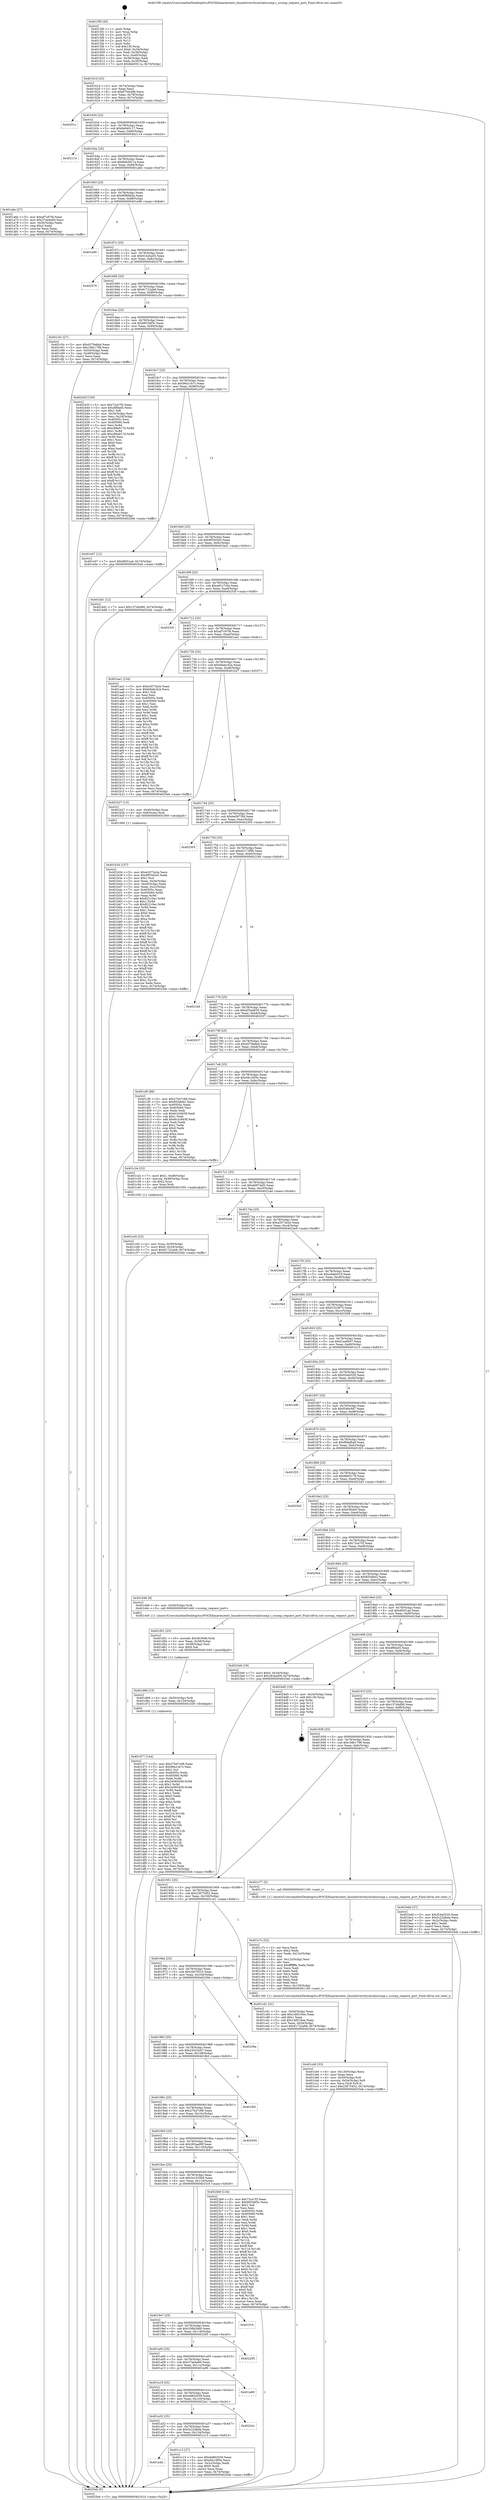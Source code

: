 digraph "0x4015f0" {
  label = "0x4015f0 (/mnt/c/Users/mathe/Desktop/tcc/POCII/binaries/extr_linuxdriversttyserialsccnxp.c_sccnxp_request_port_Final-ollvm.out::main(0))"
  labelloc = "t"
  node[shape=record]

  Entry [label="",width=0.3,height=0.3,shape=circle,fillcolor=black,style=filled]
  "0x40161d" [label="{
     0x40161d [23]\l
     | [instrs]\l
     &nbsp;&nbsp;0x40161d \<+3\>: mov -0x74(%rbp),%eax\l
     &nbsp;&nbsp;0x401620 \<+2\>: mov %eax,%ecx\l
     &nbsp;&nbsp;0x401622 \<+6\>: sub $0x875dcbf6,%ecx\l
     &nbsp;&nbsp;0x401628 \<+3\>: mov %eax,-0x78(%rbp)\l
     &nbsp;&nbsp;0x40162b \<+3\>: mov %ecx,-0x7c(%rbp)\l
     &nbsp;&nbsp;0x40162e \<+6\>: je 000000000040201c \<main+0xa2c\>\l
  }"]
  "0x40201c" [label="{
     0x40201c\l
  }", style=dashed]
  "0x401634" [label="{
     0x401634 [22]\l
     | [instrs]\l
     &nbsp;&nbsp;0x401634 \<+5\>: jmp 0000000000401639 \<main+0x49\>\l
     &nbsp;&nbsp;0x401639 \<+3\>: mov -0x78(%rbp),%eax\l
     &nbsp;&nbsp;0x40163c \<+5\>: sub $0x8a940117,%eax\l
     &nbsp;&nbsp;0x401641 \<+3\>: mov %eax,-0x80(%rbp)\l
     &nbsp;&nbsp;0x401644 \<+6\>: je 0000000000402114 \<main+0xb24\>\l
  }"]
  Exit [label="",width=0.3,height=0.3,shape=circle,fillcolor=black,style=filled,peripheries=2]
  "0x402114" [label="{
     0x402114\l
  }", style=dashed]
  "0x40164a" [label="{
     0x40164a [25]\l
     | [instrs]\l
     &nbsp;&nbsp;0x40164a \<+5\>: jmp 000000000040164f \<main+0x5f\>\l
     &nbsp;&nbsp;0x40164f \<+3\>: mov -0x78(%rbp),%eax\l
     &nbsp;&nbsp;0x401652 \<+5\>: sub $0x8eb5911a,%eax\l
     &nbsp;&nbsp;0x401657 \<+6\>: mov %eax,-0x84(%rbp)\l
     &nbsp;&nbsp;0x40165d \<+6\>: je 0000000000401a6e \<main+0x47e\>\l
  }"]
  "0x401d77" [label="{
     0x401d77 [144]\l
     | [instrs]\l
     &nbsp;&nbsp;0x401d77 \<+5\>: mov $0x27b47c68,%eax\l
     &nbsp;&nbsp;0x401d7c \<+5\>: mov $0x96a1cb7c,%esi\l
     &nbsp;&nbsp;0x401d81 \<+2\>: mov $0x1,%cl\l
     &nbsp;&nbsp;0x401d83 \<+7\>: mov 0x40505c,%edx\l
     &nbsp;&nbsp;0x401d8a \<+8\>: mov 0x405060,%r8d\l
     &nbsp;&nbsp;0x401d92 \<+3\>: mov %edx,%r9d\l
     &nbsp;&nbsp;0x401d95 \<+7\>: sub $0x2e065459,%r9d\l
     &nbsp;&nbsp;0x401d9c \<+4\>: sub $0x1,%r9d\l
     &nbsp;&nbsp;0x401da0 \<+7\>: add $0x2e065459,%r9d\l
     &nbsp;&nbsp;0x401da7 \<+4\>: imul %r9d,%edx\l
     &nbsp;&nbsp;0x401dab \<+3\>: and $0x1,%edx\l
     &nbsp;&nbsp;0x401dae \<+3\>: cmp $0x0,%edx\l
     &nbsp;&nbsp;0x401db1 \<+4\>: sete %r10b\l
     &nbsp;&nbsp;0x401db5 \<+4\>: cmp $0xa,%r8d\l
     &nbsp;&nbsp;0x401db9 \<+4\>: setl %r11b\l
     &nbsp;&nbsp;0x401dbd \<+3\>: mov %r10b,%bl\l
     &nbsp;&nbsp;0x401dc0 \<+3\>: xor $0xff,%bl\l
     &nbsp;&nbsp;0x401dc3 \<+3\>: mov %r11b,%r14b\l
     &nbsp;&nbsp;0x401dc6 \<+4\>: xor $0xff,%r14b\l
     &nbsp;&nbsp;0x401dca \<+3\>: xor $0x0,%cl\l
     &nbsp;&nbsp;0x401dcd \<+3\>: mov %bl,%r15b\l
     &nbsp;&nbsp;0x401dd0 \<+4\>: and $0x0,%r15b\l
     &nbsp;&nbsp;0x401dd4 \<+3\>: and %cl,%r10b\l
     &nbsp;&nbsp;0x401dd7 \<+3\>: mov %r14b,%r12b\l
     &nbsp;&nbsp;0x401dda \<+4\>: and $0x0,%r12b\l
     &nbsp;&nbsp;0x401dde \<+3\>: and %cl,%r11b\l
     &nbsp;&nbsp;0x401de1 \<+3\>: or %r10b,%r15b\l
     &nbsp;&nbsp;0x401de4 \<+3\>: or %r11b,%r12b\l
     &nbsp;&nbsp;0x401de7 \<+3\>: xor %r12b,%r15b\l
     &nbsp;&nbsp;0x401dea \<+3\>: or %r14b,%bl\l
     &nbsp;&nbsp;0x401ded \<+3\>: xor $0xff,%bl\l
     &nbsp;&nbsp;0x401df0 \<+3\>: or $0x0,%cl\l
     &nbsp;&nbsp;0x401df3 \<+2\>: and %cl,%bl\l
     &nbsp;&nbsp;0x401df5 \<+3\>: or %bl,%r15b\l
     &nbsp;&nbsp;0x401df8 \<+4\>: test $0x1,%r15b\l
     &nbsp;&nbsp;0x401dfc \<+3\>: cmovne %esi,%eax\l
     &nbsp;&nbsp;0x401dff \<+3\>: mov %eax,-0x74(%rbp)\l
     &nbsp;&nbsp;0x401e02 \<+5\>: jmp 00000000004025eb \<main+0xffb\>\l
  }"]
  "0x401a6e" [label="{
     0x401a6e [27]\l
     | [instrs]\l
     &nbsp;&nbsp;0x401a6e \<+5\>: mov $0xaf7c97f4,%eax\l
     &nbsp;&nbsp;0x401a73 \<+5\>: mov $0x37ad4a60,%ecx\l
     &nbsp;&nbsp;0x401a78 \<+3\>: mov -0x30(%rbp),%edx\l
     &nbsp;&nbsp;0x401a7b \<+3\>: cmp $0x2,%edx\l
     &nbsp;&nbsp;0x401a7e \<+3\>: cmovne %ecx,%eax\l
     &nbsp;&nbsp;0x401a81 \<+3\>: mov %eax,-0x74(%rbp)\l
     &nbsp;&nbsp;0x401a84 \<+5\>: jmp 00000000004025eb \<main+0xffb\>\l
  }"]
  "0x401663" [label="{
     0x401663 [25]\l
     | [instrs]\l
     &nbsp;&nbsp;0x401663 \<+5\>: jmp 0000000000401668 \<main+0x78\>\l
     &nbsp;&nbsp;0x401668 \<+3\>: mov -0x78(%rbp),%eax\l
     &nbsp;&nbsp;0x40166b \<+5\>: sub $0x90f66b0a,%eax\l
     &nbsp;&nbsp;0x401670 \<+6\>: mov %eax,-0x88(%rbp)\l
     &nbsp;&nbsp;0x401676 \<+6\>: je 0000000000401e99 \<main+0x8a9\>\l
  }"]
  "0x4025eb" [label="{
     0x4025eb [5]\l
     | [instrs]\l
     &nbsp;&nbsp;0x4025eb \<+5\>: jmp 000000000040161d \<main+0x2d\>\l
  }"]
  "0x4015f0" [label="{
     0x4015f0 [45]\l
     | [instrs]\l
     &nbsp;&nbsp;0x4015f0 \<+1\>: push %rbp\l
     &nbsp;&nbsp;0x4015f1 \<+3\>: mov %rsp,%rbp\l
     &nbsp;&nbsp;0x4015f4 \<+2\>: push %r15\l
     &nbsp;&nbsp;0x4015f6 \<+2\>: push %r14\l
     &nbsp;&nbsp;0x4015f8 \<+2\>: push %r12\l
     &nbsp;&nbsp;0x4015fa \<+1\>: push %rbx\l
     &nbsp;&nbsp;0x4015fb \<+7\>: sub $0x130,%rsp\l
     &nbsp;&nbsp;0x401602 \<+7\>: movl $0x0,-0x34(%rbp)\l
     &nbsp;&nbsp;0x401609 \<+3\>: mov %edi,-0x38(%rbp)\l
     &nbsp;&nbsp;0x40160c \<+4\>: mov %rsi,-0x40(%rbp)\l
     &nbsp;&nbsp;0x401610 \<+3\>: mov -0x38(%rbp),%edi\l
     &nbsp;&nbsp;0x401613 \<+3\>: mov %edi,-0x30(%rbp)\l
     &nbsp;&nbsp;0x401616 \<+7\>: movl $0x8eb5911a,-0x74(%rbp)\l
  }"]
  "0x401d68" [label="{
     0x401d68 [15]\l
     | [instrs]\l
     &nbsp;&nbsp;0x401d68 \<+4\>: mov -0x50(%rbp),%rdi\l
     &nbsp;&nbsp;0x401d6c \<+6\>: mov %eax,-0x134(%rbp)\l
     &nbsp;&nbsp;0x401d72 \<+5\>: call 0000000000401030 \<free@plt\>\l
     | [calls]\l
     &nbsp;&nbsp;0x401030 \{1\} (unknown)\l
  }"]
  "0x401e99" [label="{
     0x401e99\l
  }", style=dashed]
  "0x40167c" [label="{
     0x40167c [25]\l
     | [instrs]\l
     &nbsp;&nbsp;0x40167c \<+5\>: jmp 0000000000401681 \<main+0x91\>\l
     &nbsp;&nbsp;0x401681 \<+3\>: mov -0x78(%rbp),%eax\l
     &nbsp;&nbsp;0x401684 \<+5\>: sub $0x9142ba05,%eax\l
     &nbsp;&nbsp;0x401689 \<+6\>: mov %eax,-0x8c(%rbp)\l
     &nbsp;&nbsp;0x40168f \<+6\>: je 0000000000402579 \<main+0xf89\>\l
  }"]
  "0x401d51" [label="{
     0x401d51 [23]\l
     | [instrs]\l
     &nbsp;&nbsp;0x401d51 \<+10\>: movabs $0x4030d6,%rdi\l
     &nbsp;&nbsp;0x401d5b \<+3\>: mov %eax,-0x58(%rbp)\l
     &nbsp;&nbsp;0x401d5e \<+3\>: mov -0x58(%rbp),%esi\l
     &nbsp;&nbsp;0x401d61 \<+2\>: mov $0x0,%al\l
     &nbsp;&nbsp;0x401d63 \<+5\>: call 0000000000401040 \<printf@plt\>\l
     | [calls]\l
     &nbsp;&nbsp;0x401040 \{1\} (unknown)\l
  }"]
  "0x402579" [label="{
     0x402579\l
  }", style=dashed]
  "0x401695" [label="{
     0x401695 [25]\l
     | [instrs]\l
     &nbsp;&nbsp;0x401695 \<+5\>: jmp 000000000040169a \<main+0xaa\>\l
     &nbsp;&nbsp;0x40169a \<+3\>: mov -0x78(%rbp),%eax\l
     &nbsp;&nbsp;0x40169d \<+5\>: sub $0x91722ab8,%eax\l
     &nbsp;&nbsp;0x4016a2 \<+6\>: mov %eax,-0x90(%rbp)\l
     &nbsp;&nbsp;0x4016a8 \<+6\>: je 0000000000401c5c \<main+0x66c\>\l
  }"]
  "0x401cb0" [label="{
     0x401cb0 [33]\l
     | [instrs]\l
     &nbsp;&nbsp;0x401cb0 \<+6\>: mov -0x130(%rbp),%ecx\l
     &nbsp;&nbsp;0x401cb6 \<+3\>: imul %eax,%ecx\l
     &nbsp;&nbsp;0x401cb9 \<+4\>: mov -0x50(%rbp),%r8\l
     &nbsp;&nbsp;0x401cbd \<+4\>: movslq -0x54(%rbp),%r9\l
     &nbsp;&nbsp;0x401cc1 \<+4\>: mov %ecx,(%r8,%r9,4)\l
     &nbsp;&nbsp;0x401cc5 \<+7\>: movl $0x23675452,-0x74(%rbp)\l
     &nbsp;&nbsp;0x401ccc \<+5\>: jmp 00000000004025eb \<main+0xffb\>\l
  }"]
  "0x401c5c" [label="{
     0x401c5c [27]\l
     | [instrs]\l
     &nbsp;&nbsp;0x401c5c \<+5\>: mov $0xd379a8ad,%eax\l
     &nbsp;&nbsp;0x401c61 \<+5\>: mov $0x1fdb1798,%ecx\l
     &nbsp;&nbsp;0x401c66 \<+3\>: mov -0x54(%rbp),%edx\l
     &nbsp;&nbsp;0x401c69 \<+3\>: cmp -0x48(%rbp),%edx\l
     &nbsp;&nbsp;0x401c6c \<+3\>: cmovl %ecx,%eax\l
     &nbsp;&nbsp;0x401c6f \<+3\>: mov %eax,-0x74(%rbp)\l
     &nbsp;&nbsp;0x401c72 \<+5\>: jmp 00000000004025eb \<main+0xffb\>\l
  }"]
  "0x4016ae" [label="{
     0x4016ae [25]\l
     | [instrs]\l
     &nbsp;&nbsp;0x4016ae \<+5\>: jmp 00000000004016b3 \<main+0xc3\>\l
     &nbsp;&nbsp;0x4016b3 \<+3\>: mov -0x78(%rbp),%eax\l
     &nbsp;&nbsp;0x4016b6 \<+5\>: sub $0x96536f3c,%eax\l
     &nbsp;&nbsp;0x4016bb \<+6\>: mov %eax,-0x94(%rbp)\l
     &nbsp;&nbsp;0x4016c1 \<+6\>: je 000000000040243f \<main+0xe4f\>\l
  }"]
  "0x401c7c" [label="{
     0x401c7c [52]\l
     | [instrs]\l
     &nbsp;&nbsp;0x401c7c \<+2\>: xor %ecx,%ecx\l
     &nbsp;&nbsp;0x401c7e \<+5\>: mov $0x2,%edx\l
     &nbsp;&nbsp;0x401c83 \<+6\>: mov %edx,-0x12c(%rbp)\l
     &nbsp;&nbsp;0x401c89 \<+1\>: cltd\l
     &nbsp;&nbsp;0x401c8a \<+6\>: mov -0x12c(%rbp),%esi\l
     &nbsp;&nbsp;0x401c90 \<+2\>: idiv %esi\l
     &nbsp;&nbsp;0x401c92 \<+6\>: imul $0xfffffffe,%edx,%edx\l
     &nbsp;&nbsp;0x401c98 \<+2\>: mov %ecx,%edi\l
     &nbsp;&nbsp;0x401c9a \<+2\>: sub %edx,%edi\l
     &nbsp;&nbsp;0x401c9c \<+2\>: mov %ecx,%edx\l
     &nbsp;&nbsp;0x401c9e \<+3\>: sub $0x1,%edx\l
     &nbsp;&nbsp;0x401ca1 \<+2\>: add %edx,%edi\l
     &nbsp;&nbsp;0x401ca3 \<+2\>: sub %edi,%ecx\l
     &nbsp;&nbsp;0x401ca5 \<+6\>: mov %ecx,-0x130(%rbp)\l
     &nbsp;&nbsp;0x401cab \<+5\>: call 0000000000401160 \<next_i\>\l
     | [calls]\l
     &nbsp;&nbsp;0x401160 \{1\} (/mnt/c/Users/mathe/Desktop/tcc/POCII/binaries/extr_linuxdriversttyserialsccnxp.c_sccnxp_request_port_Final-ollvm.out::next_i)\l
  }"]
  "0x40243f" [label="{
     0x40243f [150]\l
     | [instrs]\l
     &nbsp;&nbsp;0x40243f \<+5\>: mov $0x72ce7f3,%eax\l
     &nbsp;&nbsp;0x402444 \<+5\>: mov $0xdf6fa45,%ecx\l
     &nbsp;&nbsp;0x402449 \<+2\>: mov $0x1,%dl\l
     &nbsp;&nbsp;0x40244b \<+3\>: mov -0x34(%rbp),%esi\l
     &nbsp;&nbsp;0x40244e \<+3\>: mov %esi,-0x24(%rbp)\l
     &nbsp;&nbsp;0x402451 \<+7\>: mov 0x40505c,%esi\l
     &nbsp;&nbsp;0x402458 \<+7\>: mov 0x405060,%edi\l
     &nbsp;&nbsp;0x40245f \<+3\>: mov %esi,%r8d\l
     &nbsp;&nbsp;0x402462 \<+7\>: sub $0xc89a917d,%r8d\l
     &nbsp;&nbsp;0x402469 \<+4\>: sub $0x1,%r8d\l
     &nbsp;&nbsp;0x40246d \<+7\>: add $0xc89a917d,%r8d\l
     &nbsp;&nbsp;0x402474 \<+4\>: imul %r8d,%esi\l
     &nbsp;&nbsp;0x402478 \<+3\>: and $0x1,%esi\l
     &nbsp;&nbsp;0x40247b \<+3\>: cmp $0x0,%esi\l
     &nbsp;&nbsp;0x40247e \<+4\>: sete %r9b\l
     &nbsp;&nbsp;0x402482 \<+3\>: cmp $0xa,%edi\l
     &nbsp;&nbsp;0x402485 \<+4\>: setl %r10b\l
     &nbsp;&nbsp;0x402489 \<+3\>: mov %r9b,%r11b\l
     &nbsp;&nbsp;0x40248c \<+4\>: xor $0xff,%r11b\l
     &nbsp;&nbsp;0x402490 \<+3\>: mov %r10b,%bl\l
     &nbsp;&nbsp;0x402493 \<+3\>: xor $0xff,%bl\l
     &nbsp;&nbsp;0x402496 \<+3\>: xor $0x1,%dl\l
     &nbsp;&nbsp;0x402499 \<+3\>: mov %r11b,%r14b\l
     &nbsp;&nbsp;0x40249c \<+4\>: and $0xff,%r14b\l
     &nbsp;&nbsp;0x4024a0 \<+3\>: and %dl,%r9b\l
     &nbsp;&nbsp;0x4024a3 \<+3\>: mov %bl,%r15b\l
     &nbsp;&nbsp;0x4024a6 \<+4\>: and $0xff,%r15b\l
     &nbsp;&nbsp;0x4024aa \<+3\>: and %dl,%r10b\l
     &nbsp;&nbsp;0x4024ad \<+3\>: or %r9b,%r14b\l
     &nbsp;&nbsp;0x4024b0 \<+3\>: or %r10b,%r15b\l
     &nbsp;&nbsp;0x4024b3 \<+3\>: xor %r15b,%r14b\l
     &nbsp;&nbsp;0x4024b6 \<+3\>: or %bl,%r11b\l
     &nbsp;&nbsp;0x4024b9 \<+4\>: xor $0xff,%r11b\l
     &nbsp;&nbsp;0x4024bd \<+3\>: or $0x1,%dl\l
     &nbsp;&nbsp;0x4024c0 \<+3\>: and %dl,%r11b\l
     &nbsp;&nbsp;0x4024c3 \<+3\>: or %r11b,%r14b\l
     &nbsp;&nbsp;0x4024c6 \<+4\>: test $0x1,%r14b\l
     &nbsp;&nbsp;0x4024ca \<+3\>: cmovne %ecx,%eax\l
     &nbsp;&nbsp;0x4024cd \<+3\>: mov %eax,-0x74(%rbp)\l
     &nbsp;&nbsp;0x4024d0 \<+5\>: jmp 00000000004025eb \<main+0xffb\>\l
  }"]
  "0x4016c7" [label="{
     0x4016c7 [25]\l
     | [instrs]\l
     &nbsp;&nbsp;0x4016c7 \<+5\>: jmp 00000000004016cc \<main+0xdc\>\l
     &nbsp;&nbsp;0x4016cc \<+3\>: mov -0x78(%rbp),%eax\l
     &nbsp;&nbsp;0x4016cf \<+5\>: sub $0x96a1cb7c,%eax\l
     &nbsp;&nbsp;0x4016d4 \<+6\>: mov %eax,-0x98(%rbp)\l
     &nbsp;&nbsp;0x4016da \<+6\>: je 0000000000401e07 \<main+0x817\>\l
  }"]
  "0x401c45" [label="{
     0x401c45 [23]\l
     | [instrs]\l
     &nbsp;&nbsp;0x401c45 \<+4\>: mov %rax,-0x50(%rbp)\l
     &nbsp;&nbsp;0x401c49 \<+7\>: movl $0x0,-0x54(%rbp)\l
     &nbsp;&nbsp;0x401c50 \<+7\>: movl $0x91722ab8,-0x74(%rbp)\l
     &nbsp;&nbsp;0x401c57 \<+5\>: jmp 00000000004025eb \<main+0xffb\>\l
  }"]
  "0x401e07" [label="{
     0x401e07 [12]\l
     | [instrs]\l
     &nbsp;&nbsp;0x401e07 \<+7\>: movl $0xdf451ad,-0x74(%rbp)\l
     &nbsp;&nbsp;0x401e0e \<+5\>: jmp 00000000004025eb \<main+0xffb\>\l
  }"]
  "0x4016e0" [label="{
     0x4016e0 [25]\l
     | [instrs]\l
     &nbsp;&nbsp;0x4016e0 \<+5\>: jmp 00000000004016e5 \<main+0xf5\>\l
     &nbsp;&nbsp;0x4016e5 \<+3\>: mov -0x78(%rbp),%eax\l
     &nbsp;&nbsp;0x4016e8 \<+5\>: sub $0x9f5545e5,%eax\l
     &nbsp;&nbsp;0x4016ed \<+6\>: mov %eax,-0x9c(%rbp)\l
     &nbsp;&nbsp;0x4016f3 \<+6\>: je 0000000000401bd1 \<main+0x5e1\>\l
  }"]
  "0x401a4b" [label="{
     0x401a4b\l
  }", style=dashed]
  "0x401bd1" [label="{
     0x401bd1 [12]\l
     | [instrs]\l
     &nbsp;&nbsp;0x401bd1 \<+7\>: movl $0x157d4d90,-0x74(%rbp)\l
     &nbsp;&nbsp;0x401bd8 \<+5\>: jmp 00000000004025eb \<main+0xffb\>\l
  }"]
  "0x4016f9" [label="{
     0x4016f9 [25]\l
     | [instrs]\l
     &nbsp;&nbsp;0x4016f9 \<+5\>: jmp 00000000004016fe \<main+0x10e\>\l
     &nbsp;&nbsp;0x4016fe \<+3\>: mov -0x78(%rbp),%eax\l
     &nbsp;&nbsp;0x401701 \<+5\>: sub $0xa81c7c0a,%eax\l
     &nbsp;&nbsp;0x401706 \<+6\>: mov %eax,-0xa0(%rbp)\l
     &nbsp;&nbsp;0x40170c \<+6\>: je 000000000040253f \<main+0xf4f\>\l
  }"]
  "0x401c13" [label="{
     0x401c13 [27]\l
     | [instrs]\l
     &nbsp;&nbsp;0x401c13 \<+5\>: mov $0x4d802039,%eax\l
     &nbsp;&nbsp;0x401c18 \<+5\>: mov $0xd4c18f3e,%ecx\l
     &nbsp;&nbsp;0x401c1d \<+3\>: mov -0x2c(%rbp),%edx\l
     &nbsp;&nbsp;0x401c20 \<+3\>: cmp $0x0,%edx\l
     &nbsp;&nbsp;0x401c23 \<+3\>: cmove %ecx,%eax\l
     &nbsp;&nbsp;0x401c26 \<+3\>: mov %eax,-0x74(%rbp)\l
     &nbsp;&nbsp;0x401c29 \<+5\>: jmp 00000000004025eb \<main+0xffb\>\l
  }"]
  "0x40253f" [label="{
     0x40253f\l
  }", style=dashed]
  "0x401712" [label="{
     0x401712 [25]\l
     | [instrs]\l
     &nbsp;&nbsp;0x401712 \<+5\>: jmp 0000000000401717 \<main+0x127\>\l
     &nbsp;&nbsp;0x401717 \<+3\>: mov -0x78(%rbp),%eax\l
     &nbsp;&nbsp;0x40171a \<+5\>: sub $0xaf7c97f4,%eax\l
     &nbsp;&nbsp;0x40171f \<+6\>: mov %eax,-0xa4(%rbp)\l
     &nbsp;&nbsp;0x401725 \<+6\>: je 0000000000401aa1 \<main+0x4b1\>\l
  }"]
  "0x401a32" [label="{
     0x401a32 [25]\l
     | [instrs]\l
     &nbsp;&nbsp;0x401a32 \<+5\>: jmp 0000000000401a37 \<main+0x447\>\l
     &nbsp;&nbsp;0x401a37 \<+3\>: mov -0x78(%rbp),%eax\l
     &nbsp;&nbsp;0x401a3a \<+5\>: sub $0x5c22dbda,%eax\l
     &nbsp;&nbsp;0x401a3f \<+6\>: mov %eax,-0x124(%rbp)\l
     &nbsp;&nbsp;0x401a45 \<+6\>: je 0000000000401c13 \<main+0x623\>\l
  }"]
  "0x401aa1" [label="{
     0x401aa1 [134]\l
     | [instrs]\l
     &nbsp;&nbsp;0x401aa1 \<+5\>: mov $0xe2073e2e,%eax\l
     &nbsp;&nbsp;0x401aa6 \<+5\>: mov $0xb9abc42a,%ecx\l
     &nbsp;&nbsp;0x401aab \<+2\>: mov $0x1,%dl\l
     &nbsp;&nbsp;0x401aad \<+2\>: xor %esi,%esi\l
     &nbsp;&nbsp;0x401aaf \<+7\>: mov 0x40505c,%edi\l
     &nbsp;&nbsp;0x401ab6 \<+8\>: mov 0x405060,%r8d\l
     &nbsp;&nbsp;0x401abe \<+3\>: sub $0x1,%esi\l
     &nbsp;&nbsp;0x401ac1 \<+3\>: mov %edi,%r9d\l
     &nbsp;&nbsp;0x401ac4 \<+3\>: add %esi,%r9d\l
     &nbsp;&nbsp;0x401ac7 \<+4\>: imul %r9d,%edi\l
     &nbsp;&nbsp;0x401acb \<+3\>: and $0x1,%edi\l
     &nbsp;&nbsp;0x401ace \<+3\>: cmp $0x0,%edi\l
     &nbsp;&nbsp;0x401ad1 \<+4\>: sete %r10b\l
     &nbsp;&nbsp;0x401ad5 \<+4\>: cmp $0xa,%r8d\l
     &nbsp;&nbsp;0x401ad9 \<+4\>: setl %r11b\l
     &nbsp;&nbsp;0x401add \<+3\>: mov %r10b,%bl\l
     &nbsp;&nbsp;0x401ae0 \<+3\>: xor $0xff,%bl\l
     &nbsp;&nbsp;0x401ae3 \<+3\>: mov %r11b,%r14b\l
     &nbsp;&nbsp;0x401ae6 \<+4\>: xor $0xff,%r14b\l
     &nbsp;&nbsp;0x401aea \<+3\>: xor $0x1,%dl\l
     &nbsp;&nbsp;0x401aed \<+3\>: mov %bl,%r15b\l
     &nbsp;&nbsp;0x401af0 \<+4\>: and $0xff,%r15b\l
     &nbsp;&nbsp;0x401af4 \<+3\>: and %dl,%r10b\l
     &nbsp;&nbsp;0x401af7 \<+3\>: mov %r14b,%r12b\l
     &nbsp;&nbsp;0x401afa \<+4\>: and $0xff,%r12b\l
     &nbsp;&nbsp;0x401afe \<+3\>: and %dl,%r11b\l
     &nbsp;&nbsp;0x401b01 \<+3\>: or %r10b,%r15b\l
     &nbsp;&nbsp;0x401b04 \<+3\>: or %r11b,%r12b\l
     &nbsp;&nbsp;0x401b07 \<+3\>: xor %r12b,%r15b\l
     &nbsp;&nbsp;0x401b0a \<+3\>: or %r14b,%bl\l
     &nbsp;&nbsp;0x401b0d \<+3\>: xor $0xff,%bl\l
     &nbsp;&nbsp;0x401b10 \<+3\>: or $0x1,%dl\l
     &nbsp;&nbsp;0x401b13 \<+2\>: and %dl,%bl\l
     &nbsp;&nbsp;0x401b15 \<+3\>: or %bl,%r15b\l
     &nbsp;&nbsp;0x401b18 \<+4\>: test $0x1,%r15b\l
     &nbsp;&nbsp;0x401b1c \<+3\>: cmovne %ecx,%eax\l
     &nbsp;&nbsp;0x401b1f \<+3\>: mov %eax,-0x74(%rbp)\l
     &nbsp;&nbsp;0x401b22 \<+5\>: jmp 00000000004025eb \<main+0xffb\>\l
  }"]
  "0x40172b" [label="{
     0x40172b [25]\l
     | [instrs]\l
     &nbsp;&nbsp;0x40172b \<+5\>: jmp 0000000000401730 \<main+0x140\>\l
     &nbsp;&nbsp;0x401730 \<+3\>: mov -0x78(%rbp),%eax\l
     &nbsp;&nbsp;0x401733 \<+5\>: sub $0xb9abc42a,%eax\l
     &nbsp;&nbsp;0x401738 \<+6\>: mov %eax,-0xa8(%rbp)\l
     &nbsp;&nbsp;0x40173e \<+6\>: je 0000000000401b27 \<main+0x537\>\l
  }"]
  "0x4022a1" [label="{
     0x4022a1\l
  }", style=dashed]
  "0x401b27" [label="{
     0x401b27 [13]\l
     | [instrs]\l
     &nbsp;&nbsp;0x401b27 \<+4\>: mov -0x40(%rbp),%rax\l
     &nbsp;&nbsp;0x401b2b \<+4\>: mov 0x8(%rax),%rdi\l
     &nbsp;&nbsp;0x401b2f \<+5\>: call 0000000000401060 \<atoi@plt\>\l
     | [calls]\l
     &nbsp;&nbsp;0x401060 \{1\} (unknown)\l
  }"]
  "0x401744" [label="{
     0x401744 [25]\l
     | [instrs]\l
     &nbsp;&nbsp;0x401744 \<+5\>: jmp 0000000000401749 \<main+0x159\>\l
     &nbsp;&nbsp;0x401749 \<+3\>: mov -0x78(%rbp),%eax\l
     &nbsp;&nbsp;0x40174c \<+5\>: sub $0xbe0973f4,%eax\l
     &nbsp;&nbsp;0x401751 \<+6\>: mov %eax,-0xac(%rbp)\l
     &nbsp;&nbsp;0x401757 \<+6\>: je 0000000000402305 \<main+0xd15\>\l
  }"]
  "0x401b34" [label="{
     0x401b34 [157]\l
     | [instrs]\l
     &nbsp;&nbsp;0x401b34 \<+5\>: mov $0xe2073e2e,%ecx\l
     &nbsp;&nbsp;0x401b39 \<+5\>: mov $0x9f5545e5,%edx\l
     &nbsp;&nbsp;0x401b3e \<+3\>: mov $0x1,%sil\l
     &nbsp;&nbsp;0x401b41 \<+3\>: mov %eax,-0x44(%rbp)\l
     &nbsp;&nbsp;0x401b44 \<+3\>: mov -0x44(%rbp),%eax\l
     &nbsp;&nbsp;0x401b47 \<+3\>: mov %eax,-0x2c(%rbp)\l
     &nbsp;&nbsp;0x401b4a \<+7\>: mov 0x40505c,%eax\l
     &nbsp;&nbsp;0x401b51 \<+8\>: mov 0x405060,%r8d\l
     &nbsp;&nbsp;0x401b59 \<+3\>: mov %eax,%r9d\l
     &nbsp;&nbsp;0x401b5c \<+7\>: add $0x82210ac,%r9d\l
     &nbsp;&nbsp;0x401b63 \<+4\>: sub $0x1,%r9d\l
     &nbsp;&nbsp;0x401b67 \<+7\>: sub $0x82210ac,%r9d\l
     &nbsp;&nbsp;0x401b6e \<+4\>: imul %r9d,%eax\l
     &nbsp;&nbsp;0x401b72 \<+3\>: and $0x1,%eax\l
     &nbsp;&nbsp;0x401b75 \<+3\>: cmp $0x0,%eax\l
     &nbsp;&nbsp;0x401b78 \<+4\>: sete %r10b\l
     &nbsp;&nbsp;0x401b7c \<+4\>: cmp $0xa,%r8d\l
     &nbsp;&nbsp;0x401b80 \<+4\>: setl %r11b\l
     &nbsp;&nbsp;0x401b84 \<+3\>: mov %r10b,%bl\l
     &nbsp;&nbsp;0x401b87 \<+3\>: xor $0xff,%bl\l
     &nbsp;&nbsp;0x401b8a \<+3\>: mov %r11b,%r14b\l
     &nbsp;&nbsp;0x401b8d \<+4\>: xor $0xff,%r14b\l
     &nbsp;&nbsp;0x401b91 \<+4\>: xor $0x1,%sil\l
     &nbsp;&nbsp;0x401b95 \<+3\>: mov %bl,%r15b\l
     &nbsp;&nbsp;0x401b98 \<+4\>: and $0xff,%r15b\l
     &nbsp;&nbsp;0x401b9c \<+3\>: and %sil,%r10b\l
     &nbsp;&nbsp;0x401b9f \<+3\>: mov %r14b,%r12b\l
     &nbsp;&nbsp;0x401ba2 \<+4\>: and $0xff,%r12b\l
     &nbsp;&nbsp;0x401ba6 \<+3\>: and %sil,%r11b\l
     &nbsp;&nbsp;0x401ba9 \<+3\>: or %r10b,%r15b\l
     &nbsp;&nbsp;0x401bac \<+3\>: or %r11b,%r12b\l
     &nbsp;&nbsp;0x401baf \<+3\>: xor %r12b,%r15b\l
     &nbsp;&nbsp;0x401bb2 \<+3\>: or %r14b,%bl\l
     &nbsp;&nbsp;0x401bb5 \<+3\>: xor $0xff,%bl\l
     &nbsp;&nbsp;0x401bb8 \<+4\>: or $0x1,%sil\l
     &nbsp;&nbsp;0x401bbc \<+3\>: and %sil,%bl\l
     &nbsp;&nbsp;0x401bbf \<+3\>: or %bl,%r15b\l
     &nbsp;&nbsp;0x401bc2 \<+4\>: test $0x1,%r15b\l
     &nbsp;&nbsp;0x401bc6 \<+3\>: cmovne %edx,%ecx\l
     &nbsp;&nbsp;0x401bc9 \<+3\>: mov %ecx,-0x74(%rbp)\l
     &nbsp;&nbsp;0x401bcc \<+5\>: jmp 00000000004025eb \<main+0xffb\>\l
  }"]
  "0x401a19" [label="{
     0x401a19 [25]\l
     | [instrs]\l
     &nbsp;&nbsp;0x401a19 \<+5\>: jmp 0000000000401a1e \<main+0x42e\>\l
     &nbsp;&nbsp;0x401a1e \<+3\>: mov -0x78(%rbp),%eax\l
     &nbsp;&nbsp;0x401a21 \<+5\>: sub $0x4d802039,%eax\l
     &nbsp;&nbsp;0x401a26 \<+6\>: mov %eax,-0x120(%rbp)\l
     &nbsp;&nbsp;0x401a2c \<+6\>: je 00000000004022a1 \<main+0xcb1\>\l
  }"]
  "0x402305" [label="{
     0x402305\l
  }", style=dashed]
  "0x40175d" [label="{
     0x40175d [25]\l
     | [instrs]\l
     &nbsp;&nbsp;0x40175d \<+5\>: jmp 0000000000401762 \<main+0x172\>\l
     &nbsp;&nbsp;0x401762 \<+3\>: mov -0x78(%rbp),%eax\l
     &nbsp;&nbsp;0x401765 \<+5\>: sub $0xd2173f9b,%eax\l
     &nbsp;&nbsp;0x40176a \<+6\>: mov %eax,-0xb0(%rbp)\l
     &nbsp;&nbsp;0x401770 \<+6\>: je 00000000004021b6 \<main+0xbc6\>\l
  }"]
  "0x401a89" [label="{
     0x401a89\l
  }", style=dashed]
  "0x4021b6" [label="{
     0x4021b6\l
  }", style=dashed]
  "0x401776" [label="{
     0x401776 [25]\l
     | [instrs]\l
     &nbsp;&nbsp;0x401776 \<+5\>: jmp 000000000040177b \<main+0x18b\>\l
     &nbsp;&nbsp;0x40177b \<+3\>: mov -0x78(%rbp),%eax\l
     &nbsp;&nbsp;0x40177e \<+5\>: sub $0xd25ad630,%eax\l
     &nbsp;&nbsp;0x401783 \<+6\>: mov %eax,-0xb4(%rbp)\l
     &nbsp;&nbsp;0x401789 \<+6\>: je 0000000000402037 \<main+0xa47\>\l
  }"]
  "0x401a00" [label="{
     0x401a00 [25]\l
     | [instrs]\l
     &nbsp;&nbsp;0x401a00 \<+5\>: jmp 0000000000401a05 \<main+0x415\>\l
     &nbsp;&nbsp;0x401a05 \<+3\>: mov -0x78(%rbp),%eax\l
     &nbsp;&nbsp;0x401a08 \<+5\>: sub $0x37ad4a60,%eax\l
     &nbsp;&nbsp;0x401a0d \<+6\>: mov %eax,-0x11c(%rbp)\l
     &nbsp;&nbsp;0x401a13 \<+6\>: je 0000000000401a89 \<main+0x499\>\l
  }"]
  "0x402037" [label="{
     0x402037\l
  }", style=dashed]
  "0x40178f" [label="{
     0x40178f [25]\l
     | [instrs]\l
     &nbsp;&nbsp;0x40178f \<+5\>: jmp 0000000000401794 \<main+0x1a4\>\l
     &nbsp;&nbsp;0x401794 \<+3\>: mov -0x78(%rbp),%eax\l
     &nbsp;&nbsp;0x401797 \<+5\>: sub $0xd379a8ad,%eax\l
     &nbsp;&nbsp;0x40179c \<+6\>: mov %eax,-0xb8(%rbp)\l
     &nbsp;&nbsp;0x4017a2 \<+6\>: je 0000000000401cf0 \<main+0x700\>\l
  }"]
  "0x402295" [label="{
     0x402295\l
  }", style=dashed]
  "0x401cf0" [label="{
     0x401cf0 [88]\l
     | [instrs]\l
     &nbsp;&nbsp;0x401cf0 \<+5\>: mov $0x27b47c68,%eax\l
     &nbsp;&nbsp;0x401cf5 \<+5\>: mov $0x855dbb2,%ecx\l
     &nbsp;&nbsp;0x401cfa \<+7\>: mov 0x40505c,%edx\l
     &nbsp;&nbsp;0x401d01 \<+7\>: mov 0x405060,%esi\l
     &nbsp;&nbsp;0x401d08 \<+2\>: mov %edx,%edi\l
     &nbsp;&nbsp;0x401d0a \<+6\>: sub $0x6c2c9438,%edi\l
     &nbsp;&nbsp;0x401d10 \<+3\>: sub $0x1,%edi\l
     &nbsp;&nbsp;0x401d13 \<+6\>: add $0x6c2c9438,%edi\l
     &nbsp;&nbsp;0x401d19 \<+3\>: imul %edi,%edx\l
     &nbsp;&nbsp;0x401d1c \<+3\>: and $0x1,%edx\l
     &nbsp;&nbsp;0x401d1f \<+3\>: cmp $0x0,%edx\l
     &nbsp;&nbsp;0x401d22 \<+4\>: sete %r8b\l
     &nbsp;&nbsp;0x401d26 \<+3\>: cmp $0xa,%esi\l
     &nbsp;&nbsp;0x401d29 \<+4\>: setl %r9b\l
     &nbsp;&nbsp;0x401d2d \<+3\>: mov %r8b,%r10b\l
     &nbsp;&nbsp;0x401d30 \<+3\>: and %r9b,%r10b\l
     &nbsp;&nbsp;0x401d33 \<+3\>: xor %r9b,%r8b\l
     &nbsp;&nbsp;0x401d36 \<+3\>: or %r8b,%r10b\l
     &nbsp;&nbsp;0x401d39 \<+4\>: test $0x1,%r10b\l
     &nbsp;&nbsp;0x401d3d \<+3\>: cmovne %ecx,%eax\l
     &nbsp;&nbsp;0x401d40 \<+3\>: mov %eax,-0x74(%rbp)\l
     &nbsp;&nbsp;0x401d43 \<+5\>: jmp 00000000004025eb \<main+0xffb\>\l
  }"]
  "0x4017a8" [label="{
     0x4017a8 [25]\l
     | [instrs]\l
     &nbsp;&nbsp;0x4017a8 \<+5\>: jmp 00000000004017ad \<main+0x1bd\>\l
     &nbsp;&nbsp;0x4017ad \<+3\>: mov -0x78(%rbp),%eax\l
     &nbsp;&nbsp;0x4017b0 \<+5\>: sub $0xd4c18f3e,%eax\l
     &nbsp;&nbsp;0x4017b5 \<+6\>: mov %eax,-0xbc(%rbp)\l
     &nbsp;&nbsp;0x4017bb \<+6\>: je 0000000000401c2e \<main+0x63e\>\l
  }"]
  "0x4019e7" [label="{
     0x4019e7 [25]\l
     | [instrs]\l
     &nbsp;&nbsp;0x4019e7 \<+5\>: jmp 00000000004019ec \<main+0x3fc\>\l
     &nbsp;&nbsp;0x4019ec \<+3\>: mov -0x78(%rbp),%eax\l
     &nbsp;&nbsp;0x4019ef \<+5\>: sub $0x338b26d0,%eax\l
     &nbsp;&nbsp;0x4019f4 \<+6\>: mov %eax,-0x118(%rbp)\l
     &nbsp;&nbsp;0x4019fa \<+6\>: je 0000000000402295 \<main+0xca5\>\l
  }"]
  "0x401c2e" [label="{
     0x401c2e [23]\l
     | [instrs]\l
     &nbsp;&nbsp;0x401c2e \<+7\>: movl $0x1,-0x48(%rbp)\l
     &nbsp;&nbsp;0x401c35 \<+4\>: movslq -0x48(%rbp),%rax\l
     &nbsp;&nbsp;0x401c39 \<+4\>: shl $0x2,%rax\l
     &nbsp;&nbsp;0x401c3d \<+3\>: mov %rax,%rdi\l
     &nbsp;&nbsp;0x401c40 \<+5\>: call 0000000000401050 \<malloc@plt\>\l
     | [calls]\l
     &nbsp;&nbsp;0x401050 \{1\} (unknown)\l
  }"]
  "0x4017c1" [label="{
     0x4017c1 [25]\l
     | [instrs]\l
     &nbsp;&nbsp;0x4017c1 \<+5\>: jmp 00000000004017c6 \<main+0x1d6\>\l
     &nbsp;&nbsp;0x4017c6 \<+3\>: mov -0x78(%rbp),%eax\l
     &nbsp;&nbsp;0x4017c9 \<+5\>: sub $0xdd974af2,%eax\l
     &nbsp;&nbsp;0x4017ce \<+6\>: mov %eax,-0xc0(%rbp)\l
     &nbsp;&nbsp;0x4017d4 \<+6\>: je 00000000004022ad \<main+0xcbd\>\l
  }"]
  "0x401f19" [label="{
     0x401f19\l
  }", style=dashed]
  "0x4022ad" [label="{
     0x4022ad\l
  }", style=dashed]
  "0x4017da" [label="{
     0x4017da [25]\l
     | [instrs]\l
     &nbsp;&nbsp;0x4017da \<+5\>: jmp 00000000004017df \<main+0x1ef\>\l
     &nbsp;&nbsp;0x4017df \<+3\>: mov -0x78(%rbp),%eax\l
     &nbsp;&nbsp;0x4017e2 \<+5\>: sub $0xe2073e2e,%eax\l
     &nbsp;&nbsp;0x4017e7 \<+6\>: mov %eax,-0xc4(%rbp)\l
     &nbsp;&nbsp;0x4017ed \<+6\>: je 00000000004024e8 \<main+0xef8\>\l
  }"]
  "0x4019ce" [label="{
     0x4019ce [25]\l
     | [instrs]\l
     &nbsp;&nbsp;0x4019ce \<+5\>: jmp 00000000004019d3 \<main+0x3e3\>\l
     &nbsp;&nbsp;0x4019d3 \<+3\>: mov -0x78(%rbp),%eax\l
     &nbsp;&nbsp;0x4019d6 \<+5\>: sub $0x2a1535b9,%eax\l
     &nbsp;&nbsp;0x4019db \<+6\>: mov %eax,-0x114(%rbp)\l
     &nbsp;&nbsp;0x4019e1 \<+6\>: je 0000000000401f19 \<main+0x929\>\l
  }"]
  "0x4024e8" [label="{
     0x4024e8\l
  }", style=dashed]
  "0x4017f3" [label="{
     0x4017f3 [25]\l
     | [instrs]\l
     &nbsp;&nbsp;0x4017f3 \<+5\>: jmp 00000000004017f8 \<main+0x208\>\l
     &nbsp;&nbsp;0x4017f8 \<+3\>: mov -0x78(%rbp),%eax\l
     &nbsp;&nbsp;0x4017fb \<+5\>: sub $0xe4abe519,%eax\l
     &nbsp;&nbsp;0x401800 \<+6\>: mov %eax,-0xc8(%rbp)\l
     &nbsp;&nbsp;0x401806 \<+6\>: je 000000000040256d \<main+0xf7d\>\l
  }"]
  "0x4023b9" [label="{
     0x4023b9 [134]\l
     | [instrs]\l
     &nbsp;&nbsp;0x4023b9 \<+5\>: mov $0x72ce7f3,%eax\l
     &nbsp;&nbsp;0x4023be \<+5\>: mov $0x96536f3c,%ecx\l
     &nbsp;&nbsp;0x4023c3 \<+2\>: mov $0x1,%dl\l
     &nbsp;&nbsp;0x4023c5 \<+2\>: xor %esi,%esi\l
     &nbsp;&nbsp;0x4023c7 \<+7\>: mov 0x40505c,%edi\l
     &nbsp;&nbsp;0x4023ce \<+8\>: mov 0x405060,%r8d\l
     &nbsp;&nbsp;0x4023d6 \<+3\>: sub $0x1,%esi\l
     &nbsp;&nbsp;0x4023d9 \<+3\>: mov %edi,%r9d\l
     &nbsp;&nbsp;0x4023dc \<+3\>: add %esi,%r9d\l
     &nbsp;&nbsp;0x4023df \<+4\>: imul %r9d,%edi\l
     &nbsp;&nbsp;0x4023e3 \<+3\>: and $0x1,%edi\l
     &nbsp;&nbsp;0x4023e6 \<+3\>: cmp $0x0,%edi\l
     &nbsp;&nbsp;0x4023e9 \<+4\>: sete %r10b\l
     &nbsp;&nbsp;0x4023ed \<+4\>: cmp $0xa,%r8d\l
     &nbsp;&nbsp;0x4023f1 \<+4\>: setl %r11b\l
     &nbsp;&nbsp;0x4023f5 \<+3\>: mov %r10b,%bl\l
     &nbsp;&nbsp;0x4023f8 \<+3\>: xor $0xff,%bl\l
     &nbsp;&nbsp;0x4023fb \<+3\>: mov %r11b,%r14b\l
     &nbsp;&nbsp;0x4023fe \<+4\>: xor $0xff,%r14b\l
     &nbsp;&nbsp;0x402402 \<+3\>: xor $0x0,%dl\l
     &nbsp;&nbsp;0x402405 \<+3\>: mov %bl,%r15b\l
     &nbsp;&nbsp;0x402408 \<+4\>: and $0x0,%r15b\l
     &nbsp;&nbsp;0x40240c \<+3\>: and %dl,%r10b\l
     &nbsp;&nbsp;0x40240f \<+3\>: mov %r14b,%r12b\l
     &nbsp;&nbsp;0x402412 \<+4\>: and $0x0,%r12b\l
     &nbsp;&nbsp;0x402416 \<+3\>: and %dl,%r11b\l
     &nbsp;&nbsp;0x402419 \<+3\>: or %r10b,%r15b\l
     &nbsp;&nbsp;0x40241c \<+3\>: or %r11b,%r12b\l
     &nbsp;&nbsp;0x40241f \<+3\>: xor %r12b,%r15b\l
     &nbsp;&nbsp;0x402422 \<+3\>: or %r14b,%bl\l
     &nbsp;&nbsp;0x402425 \<+3\>: xor $0xff,%bl\l
     &nbsp;&nbsp;0x402428 \<+3\>: or $0x0,%dl\l
     &nbsp;&nbsp;0x40242b \<+2\>: and %dl,%bl\l
     &nbsp;&nbsp;0x40242d \<+3\>: or %bl,%r15b\l
     &nbsp;&nbsp;0x402430 \<+4\>: test $0x1,%r15b\l
     &nbsp;&nbsp;0x402434 \<+3\>: cmovne %ecx,%eax\l
     &nbsp;&nbsp;0x402437 \<+3\>: mov %eax,-0x74(%rbp)\l
     &nbsp;&nbsp;0x40243a \<+5\>: jmp 00000000004025eb \<main+0xffb\>\l
  }"]
  "0x40256d" [label="{
     0x40256d\l
  }", style=dashed]
  "0x40180c" [label="{
     0x40180c [25]\l
     | [instrs]\l
     &nbsp;&nbsp;0x40180c \<+5\>: jmp 0000000000401811 \<main+0x221\>\l
     &nbsp;&nbsp;0x401811 \<+3\>: mov -0x78(%rbp),%eax\l
     &nbsp;&nbsp;0x401814 \<+5\>: sub $0xf1523875,%eax\l
     &nbsp;&nbsp;0x401819 \<+6\>: mov %eax,-0xcc(%rbp)\l
     &nbsp;&nbsp;0x40181f \<+6\>: je 0000000000402598 \<main+0xfa8\>\l
  }"]
  "0x4019b5" [label="{
     0x4019b5 [25]\l
     | [instrs]\l
     &nbsp;&nbsp;0x4019b5 \<+5\>: jmp 00000000004019ba \<main+0x3ca\>\l
     &nbsp;&nbsp;0x4019ba \<+3\>: mov -0x78(%rbp),%eax\l
     &nbsp;&nbsp;0x4019bd \<+5\>: sub $0x283aa00f,%eax\l
     &nbsp;&nbsp;0x4019c2 \<+6\>: mov %eax,-0x110(%rbp)\l
     &nbsp;&nbsp;0x4019c8 \<+6\>: je 00000000004023b9 \<main+0xdc9\>\l
  }"]
  "0x402598" [label="{
     0x402598\l
  }", style=dashed]
  "0x401825" [label="{
     0x401825 [25]\l
     | [instrs]\l
     &nbsp;&nbsp;0x401825 \<+5\>: jmp 000000000040182a \<main+0x23a\>\l
     &nbsp;&nbsp;0x40182a \<+3\>: mov -0x78(%rbp),%eax\l
     &nbsp;&nbsp;0x40182d \<+5\>: sub $0xf1ae6b97,%eax\l
     &nbsp;&nbsp;0x401832 \<+6\>: mov %eax,-0xd0(%rbp)\l
     &nbsp;&nbsp;0x401838 \<+6\>: je 0000000000401e13 \<main+0x823\>\l
  }"]
  "0x402504" [label="{
     0x402504\l
  }", style=dashed]
  "0x401e13" [label="{
     0x401e13\l
  }", style=dashed]
  "0x40183e" [label="{
     0x40183e [25]\l
     | [instrs]\l
     &nbsp;&nbsp;0x40183e \<+5\>: jmp 0000000000401843 \<main+0x253\>\l
     &nbsp;&nbsp;0x401843 \<+3\>: mov -0x78(%rbp),%eax\l
     &nbsp;&nbsp;0x401846 \<+5\>: sub $0xf24a0320,%eax\l
     &nbsp;&nbsp;0x40184b \<+6\>: mov %eax,-0xd4(%rbp)\l
     &nbsp;&nbsp;0x401851 \<+6\>: je 0000000000401bf8 \<main+0x608\>\l
  }"]
  "0x40199c" [label="{
     0x40199c [25]\l
     | [instrs]\l
     &nbsp;&nbsp;0x40199c \<+5\>: jmp 00000000004019a1 \<main+0x3b1\>\l
     &nbsp;&nbsp;0x4019a1 \<+3\>: mov -0x78(%rbp),%eax\l
     &nbsp;&nbsp;0x4019a4 \<+5\>: sub $0x27b47c68,%eax\l
     &nbsp;&nbsp;0x4019a9 \<+6\>: mov %eax,-0x10c(%rbp)\l
     &nbsp;&nbsp;0x4019af \<+6\>: je 0000000000402504 \<main+0xf14\>\l
  }"]
  "0x401bf8" [label="{
     0x401bf8\l
  }", style=dashed]
  "0x401857" [label="{
     0x401857 [25]\l
     | [instrs]\l
     &nbsp;&nbsp;0x401857 \<+5\>: jmp 000000000040185c \<main+0x26c\>\l
     &nbsp;&nbsp;0x40185c \<+3\>: mov -0x78(%rbp),%eax\l
     &nbsp;&nbsp;0x40185f \<+5\>: sub $0xf546c9d7,%eax\l
     &nbsp;&nbsp;0x401864 \<+6\>: mov %eax,-0xd8(%rbp)\l
     &nbsp;&nbsp;0x40186a \<+6\>: je 00000000004021aa \<main+0xbba\>\l
  }"]
  "0x401fb5" [label="{
     0x401fb5\l
  }", style=dashed]
  "0x4021aa" [label="{
     0x4021aa\l
  }", style=dashed]
  "0x401870" [label="{
     0x401870 [25]\l
     | [instrs]\l
     &nbsp;&nbsp;0x401870 \<+5\>: jmp 0000000000401875 \<main+0x285\>\l
     &nbsp;&nbsp;0x401875 \<+3\>: mov -0x78(%rbp),%eax\l
     &nbsp;&nbsp;0x401878 \<+5\>: sub $0xf9dafba9,%eax\l
     &nbsp;&nbsp;0x40187d \<+6\>: mov %eax,-0xdc(%rbp)\l
     &nbsp;&nbsp;0x401883 \<+6\>: je 0000000000401f25 \<main+0x935\>\l
  }"]
  "0x401983" [label="{
     0x401983 [25]\l
     | [instrs]\l
     &nbsp;&nbsp;0x401983 \<+5\>: jmp 0000000000401988 \<main+0x398\>\l
     &nbsp;&nbsp;0x401988 \<+3\>: mov -0x78(%rbp),%eax\l
     &nbsp;&nbsp;0x40198b \<+5\>: sub $0x24522b47,%eax\l
     &nbsp;&nbsp;0x401990 \<+6\>: mov %eax,-0x108(%rbp)\l
     &nbsp;&nbsp;0x401996 \<+6\>: je 0000000000401fb5 \<main+0x9c5\>\l
  }"]
  "0x401f25" [label="{
     0x401f25\l
  }", style=dashed]
  "0x401889" [label="{
     0x401889 [25]\l
     | [instrs]\l
     &nbsp;&nbsp;0x401889 \<+5\>: jmp 000000000040188e \<main+0x29e\>\l
     &nbsp;&nbsp;0x40188e \<+3\>: mov -0x78(%rbp),%eax\l
     &nbsp;&nbsp;0x401891 \<+5\>: sub $0xfdef3178,%eax\l
     &nbsp;&nbsp;0x401896 \<+6\>: mov %eax,-0xe0(%rbp)\l
     &nbsp;&nbsp;0x40189c \<+6\>: je 00000000004025d3 \<main+0xfe3\>\l
  }"]
  "0x40239a" [label="{
     0x40239a\l
  }", style=dashed]
  "0x4025d3" [label="{
     0x4025d3\l
  }", style=dashed]
  "0x4018a2" [label="{
     0x4018a2 [25]\l
     | [instrs]\l
     &nbsp;&nbsp;0x4018a2 \<+5\>: jmp 00000000004018a7 \<main+0x2b7\>\l
     &nbsp;&nbsp;0x4018a7 \<+3\>: mov -0x78(%rbp),%eax\l
     &nbsp;&nbsp;0x4018aa \<+5\>: sub $0x63fcfe0,%eax\l
     &nbsp;&nbsp;0x4018af \<+6\>: mov %eax,-0xe4(%rbp)\l
     &nbsp;&nbsp;0x4018b5 \<+6\>: je 0000000000402084 \<main+0xa94\>\l
  }"]
  "0x40196a" [label="{
     0x40196a [25]\l
     | [instrs]\l
     &nbsp;&nbsp;0x40196a \<+5\>: jmp 000000000040196f \<main+0x37f\>\l
     &nbsp;&nbsp;0x40196f \<+3\>: mov -0x78(%rbp),%eax\l
     &nbsp;&nbsp;0x401972 \<+5\>: sub $0x2407f223,%eax\l
     &nbsp;&nbsp;0x401977 \<+6\>: mov %eax,-0x104(%rbp)\l
     &nbsp;&nbsp;0x40197d \<+6\>: je 000000000040239a \<main+0xdaa\>\l
  }"]
  "0x402084" [label="{
     0x402084\l
  }", style=dashed]
  "0x4018bb" [label="{
     0x4018bb [25]\l
     | [instrs]\l
     &nbsp;&nbsp;0x4018bb \<+5\>: jmp 00000000004018c0 \<main+0x2d0\>\l
     &nbsp;&nbsp;0x4018c0 \<+3\>: mov -0x78(%rbp),%eax\l
     &nbsp;&nbsp;0x4018c3 \<+5\>: sub $0x72ce7f3,%eax\l
     &nbsp;&nbsp;0x4018c8 \<+6\>: mov %eax,-0xe8(%rbp)\l
     &nbsp;&nbsp;0x4018ce \<+6\>: je 00000000004025e4 \<main+0xff4\>\l
  }"]
  "0x401cd1" [label="{
     0x401cd1 [31]\l
     | [instrs]\l
     &nbsp;&nbsp;0x401cd1 \<+3\>: mov -0x54(%rbp),%eax\l
     &nbsp;&nbsp;0x401cd4 \<+5\>: add $0x1dd516ee,%eax\l
     &nbsp;&nbsp;0x401cd9 \<+3\>: add $0x1,%eax\l
     &nbsp;&nbsp;0x401cdc \<+5\>: sub $0x1dd516ee,%eax\l
     &nbsp;&nbsp;0x401ce1 \<+3\>: mov %eax,-0x54(%rbp)\l
     &nbsp;&nbsp;0x401ce4 \<+7\>: movl $0x91722ab8,-0x74(%rbp)\l
     &nbsp;&nbsp;0x401ceb \<+5\>: jmp 00000000004025eb \<main+0xffb\>\l
  }"]
  "0x4025e4" [label="{
     0x4025e4\l
  }", style=dashed]
  "0x4018d4" [label="{
     0x4018d4 [25]\l
     | [instrs]\l
     &nbsp;&nbsp;0x4018d4 \<+5\>: jmp 00000000004018d9 \<main+0x2e9\>\l
     &nbsp;&nbsp;0x4018d9 \<+3\>: mov -0x78(%rbp),%eax\l
     &nbsp;&nbsp;0x4018dc \<+5\>: sub $0x855dbb2,%eax\l
     &nbsp;&nbsp;0x4018e1 \<+6\>: mov %eax,-0xec(%rbp)\l
     &nbsp;&nbsp;0x4018e7 \<+6\>: je 0000000000401d48 \<main+0x758\>\l
  }"]
  "0x401951" [label="{
     0x401951 [25]\l
     | [instrs]\l
     &nbsp;&nbsp;0x401951 \<+5\>: jmp 0000000000401956 \<main+0x366\>\l
     &nbsp;&nbsp;0x401956 \<+3\>: mov -0x78(%rbp),%eax\l
     &nbsp;&nbsp;0x401959 \<+5\>: sub $0x23675452,%eax\l
     &nbsp;&nbsp;0x40195e \<+6\>: mov %eax,-0x100(%rbp)\l
     &nbsp;&nbsp;0x401964 \<+6\>: je 0000000000401cd1 \<main+0x6e1\>\l
  }"]
  "0x401d48" [label="{
     0x401d48 [9]\l
     | [instrs]\l
     &nbsp;&nbsp;0x401d48 \<+4\>: mov -0x50(%rbp),%rdi\l
     &nbsp;&nbsp;0x401d4c \<+5\>: call 0000000000401440 \<sccnxp_request_port\>\l
     | [calls]\l
     &nbsp;&nbsp;0x401440 \{1\} (/mnt/c/Users/mathe/Desktop/tcc/POCII/binaries/extr_linuxdriversttyserialsccnxp.c_sccnxp_request_port_Final-ollvm.out::sccnxp_request_port)\l
  }"]
  "0x4018ed" [label="{
     0x4018ed [25]\l
     | [instrs]\l
     &nbsp;&nbsp;0x4018ed \<+5\>: jmp 00000000004018f2 \<main+0x302\>\l
     &nbsp;&nbsp;0x4018f2 \<+3\>: mov -0x78(%rbp),%eax\l
     &nbsp;&nbsp;0x4018f5 \<+5\>: sub $0xdf451ad,%eax\l
     &nbsp;&nbsp;0x4018fa \<+6\>: mov %eax,-0xf0(%rbp)\l
     &nbsp;&nbsp;0x401900 \<+6\>: je 00000000004023a6 \<main+0xdb6\>\l
  }"]
  "0x401c77" [label="{
     0x401c77 [5]\l
     | [instrs]\l
     &nbsp;&nbsp;0x401c77 \<+5\>: call 0000000000401160 \<next_i\>\l
     | [calls]\l
     &nbsp;&nbsp;0x401160 \{1\} (/mnt/c/Users/mathe/Desktop/tcc/POCII/binaries/extr_linuxdriversttyserialsccnxp.c_sccnxp_request_port_Final-ollvm.out::next_i)\l
  }"]
  "0x4023a6" [label="{
     0x4023a6 [19]\l
     | [instrs]\l
     &nbsp;&nbsp;0x4023a6 \<+7\>: movl $0x0,-0x34(%rbp)\l
     &nbsp;&nbsp;0x4023ad \<+7\>: movl $0x283aa00f,-0x74(%rbp)\l
     &nbsp;&nbsp;0x4023b4 \<+5\>: jmp 00000000004025eb \<main+0xffb\>\l
  }"]
  "0x401906" [label="{
     0x401906 [25]\l
     | [instrs]\l
     &nbsp;&nbsp;0x401906 \<+5\>: jmp 000000000040190b \<main+0x31b\>\l
     &nbsp;&nbsp;0x40190b \<+3\>: mov -0x78(%rbp),%eax\l
     &nbsp;&nbsp;0x40190e \<+5\>: sub $0xdf6fa45,%eax\l
     &nbsp;&nbsp;0x401913 \<+6\>: mov %eax,-0xf4(%rbp)\l
     &nbsp;&nbsp;0x401919 \<+6\>: je 00000000004024d5 \<main+0xee5\>\l
  }"]
  "0x401938" [label="{
     0x401938 [25]\l
     | [instrs]\l
     &nbsp;&nbsp;0x401938 \<+5\>: jmp 000000000040193d \<main+0x34d\>\l
     &nbsp;&nbsp;0x40193d \<+3\>: mov -0x78(%rbp),%eax\l
     &nbsp;&nbsp;0x401940 \<+5\>: sub $0x1fdb1798,%eax\l
     &nbsp;&nbsp;0x401945 \<+6\>: mov %eax,-0xfc(%rbp)\l
     &nbsp;&nbsp;0x40194b \<+6\>: je 0000000000401c77 \<main+0x687\>\l
  }"]
  "0x4024d5" [label="{
     0x4024d5 [19]\l
     | [instrs]\l
     &nbsp;&nbsp;0x4024d5 \<+3\>: mov -0x24(%rbp),%eax\l
     &nbsp;&nbsp;0x4024d8 \<+7\>: add $0x130,%rsp\l
     &nbsp;&nbsp;0x4024df \<+1\>: pop %rbx\l
     &nbsp;&nbsp;0x4024e0 \<+2\>: pop %r12\l
     &nbsp;&nbsp;0x4024e2 \<+2\>: pop %r14\l
     &nbsp;&nbsp;0x4024e4 \<+2\>: pop %r15\l
     &nbsp;&nbsp;0x4024e6 \<+1\>: pop %rbp\l
     &nbsp;&nbsp;0x4024e7 \<+1\>: ret\l
  }"]
  "0x40191f" [label="{
     0x40191f [25]\l
     | [instrs]\l
     &nbsp;&nbsp;0x40191f \<+5\>: jmp 0000000000401924 \<main+0x334\>\l
     &nbsp;&nbsp;0x401924 \<+3\>: mov -0x78(%rbp),%eax\l
     &nbsp;&nbsp;0x401927 \<+5\>: sub $0x157d4d90,%eax\l
     &nbsp;&nbsp;0x40192c \<+6\>: mov %eax,-0xf8(%rbp)\l
     &nbsp;&nbsp;0x401932 \<+6\>: je 0000000000401bdd \<main+0x5ed\>\l
  }"]
  "0x401bdd" [label="{
     0x401bdd [27]\l
     | [instrs]\l
     &nbsp;&nbsp;0x401bdd \<+5\>: mov $0xf24a0320,%eax\l
     &nbsp;&nbsp;0x401be2 \<+5\>: mov $0x5c22dbda,%ecx\l
     &nbsp;&nbsp;0x401be7 \<+3\>: mov -0x2c(%rbp),%edx\l
     &nbsp;&nbsp;0x401bea \<+3\>: cmp $0x1,%edx\l
     &nbsp;&nbsp;0x401bed \<+3\>: cmovl %ecx,%eax\l
     &nbsp;&nbsp;0x401bf0 \<+3\>: mov %eax,-0x74(%rbp)\l
     &nbsp;&nbsp;0x401bf3 \<+5\>: jmp 00000000004025eb \<main+0xffb\>\l
  }"]
  Entry -> "0x4015f0" [label=" 1"]
  "0x40161d" -> "0x40201c" [label=" 0"]
  "0x40161d" -> "0x401634" [label=" 18"]
  "0x4024d5" -> Exit [label=" 1"]
  "0x401634" -> "0x402114" [label=" 0"]
  "0x401634" -> "0x40164a" [label=" 18"]
  "0x40243f" -> "0x4025eb" [label=" 1"]
  "0x40164a" -> "0x401a6e" [label=" 1"]
  "0x40164a" -> "0x401663" [label=" 17"]
  "0x401a6e" -> "0x4025eb" [label=" 1"]
  "0x4015f0" -> "0x40161d" [label=" 1"]
  "0x4025eb" -> "0x40161d" [label=" 17"]
  "0x4023b9" -> "0x4025eb" [label=" 1"]
  "0x401663" -> "0x401e99" [label=" 0"]
  "0x401663" -> "0x40167c" [label=" 17"]
  "0x4023a6" -> "0x4025eb" [label=" 1"]
  "0x40167c" -> "0x402579" [label=" 0"]
  "0x40167c" -> "0x401695" [label=" 17"]
  "0x401e07" -> "0x4025eb" [label=" 1"]
  "0x401695" -> "0x401c5c" [label=" 2"]
  "0x401695" -> "0x4016ae" [label=" 15"]
  "0x401d77" -> "0x4025eb" [label=" 1"]
  "0x4016ae" -> "0x40243f" [label=" 1"]
  "0x4016ae" -> "0x4016c7" [label=" 14"]
  "0x401d68" -> "0x401d77" [label=" 1"]
  "0x4016c7" -> "0x401e07" [label=" 1"]
  "0x4016c7" -> "0x4016e0" [label=" 13"]
  "0x401d51" -> "0x401d68" [label=" 1"]
  "0x4016e0" -> "0x401bd1" [label=" 1"]
  "0x4016e0" -> "0x4016f9" [label=" 12"]
  "0x401d48" -> "0x401d51" [label=" 1"]
  "0x4016f9" -> "0x40253f" [label=" 0"]
  "0x4016f9" -> "0x401712" [label=" 12"]
  "0x401cf0" -> "0x4025eb" [label=" 1"]
  "0x401712" -> "0x401aa1" [label=" 1"]
  "0x401712" -> "0x40172b" [label=" 11"]
  "0x401aa1" -> "0x4025eb" [label=" 1"]
  "0x401cb0" -> "0x4025eb" [label=" 1"]
  "0x40172b" -> "0x401b27" [label=" 1"]
  "0x40172b" -> "0x401744" [label=" 10"]
  "0x401b27" -> "0x401b34" [label=" 1"]
  "0x401b34" -> "0x4025eb" [label=" 1"]
  "0x401bd1" -> "0x4025eb" [label=" 1"]
  "0x401c7c" -> "0x401cb0" [label=" 1"]
  "0x401744" -> "0x402305" [label=" 0"]
  "0x401744" -> "0x40175d" [label=" 10"]
  "0x401c5c" -> "0x4025eb" [label=" 2"]
  "0x40175d" -> "0x4021b6" [label=" 0"]
  "0x40175d" -> "0x401776" [label=" 10"]
  "0x401c45" -> "0x4025eb" [label=" 1"]
  "0x401776" -> "0x402037" [label=" 0"]
  "0x401776" -> "0x40178f" [label=" 10"]
  "0x401c13" -> "0x4025eb" [label=" 1"]
  "0x40178f" -> "0x401cf0" [label=" 1"]
  "0x40178f" -> "0x4017a8" [label=" 9"]
  "0x401a32" -> "0x401a4b" [label=" 0"]
  "0x4017a8" -> "0x401c2e" [label=" 1"]
  "0x4017a8" -> "0x4017c1" [label=" 8"]
  "0x401cd1" -> "0x4025eb" [label=" 1"]
  "0x4017c1" -> "0x4022ad" [label=" 0"]
  "0x4017c1" -> "0x4017da" [label=" 8"]
  "0x401a19" -> "0x401a32" [label=" 1"]
  "0x4017da" -> "0x4024e8" [label=" 0"]
  "0x4017da" -> "0x4017f3" [label=" 8"]
  "0x401c77" -> "0x401c7c" [label=" 1"]
  "0x4017f3" -> "0x40256d" [label=" 0"]
  "0x4017f3" -> "0x40180c" [label=" 8"]
  "0x401a00" -> "0x401a19" [label=" 1"]
  "0x40180c" -> "0x402598" [label=" 0"]
  "0x40180c" -> "0x401825" [label=" 8"]
  "0x401c2e" -> "0x401c45" [label=" 1"]
  "0x401825" -> "0x401e13" [label=" 0"]
  "0x401825" -> "0x40183e" [label=" 8"]
  "0x4019e7" -> "0x401a00" [label=" 1"]
  "0x40183e" -> "0x401bf8" [label=" 0"]
  "0x40183e" -> "0x401857" [label=" 8"]
  "0x401a32" -> "0x401c13" [label=" 1"]
  "0x401857" -> "0x4021aa" [label=" 0"]
  "0x401857" -> "0x401870" [label=" 8"]
  "0x4019ce" -> "0x4019e7" [label=" 1"]
  "0x401870" -> "0x401f25" [label=" 0"]
  "0x401870" -> "0x401889" [label=" 8"]
  "0x401a19" -> "0x4022a1" [label=" 0"]
  "0x401889" -> "0x4025d3" [label=" 0"]
  "0x401889" -> "0x4018a2" [label=" 8"]
  "0x4019b5" -> "0x4019ce" [label=" 1"]
  "0x4018a2" -> "0x402084" [label=" 0"]
  "0x4018a2" -> "0x4018bb" [label=" 8"]
  "0x401a00" -> "0x401a89" [label=" 0"]
  "0x4018bb" -> "0x4025e4" [label=" 0"]
  "0x4018bb" -> "0x4018d4" [label=" 8"]
  "0x40199c" -> "0x4019b5" [label=" 2"]
  "0x4018d4" -> "0x401d48" [label=" 1"]
  "0x4018d4" -> "0x4018ed" [label=" 7"]
  "0x4019e7" -> "0x402295" [label=" 0"]
  "0x4018ed" -> "0x4023a6" [label=" 1"]
  "0x4018ed" -> "0x401906" [label=" 6"]
  "0x401983" -> "0x40199c" [label=" 2"]
  "0x401906" -> "0x4024d5" [label=" 1"]
  "0x401906" -> "0x40191f" [label=" 5"]
  "0x4019ce" -> "0x401f19" [label=" 0"]
  "0x40191f" -> "0x401bdd" [label=" 1"]
  "0x40191f" -> "0x401938" [label=" 4"]
  "0x401bdd" -> "0x4025eb" [label=" 1"]
  "0x401983" -> "0x401fb5" [label=" 0"]
  "0x401938" -> "0x401c77" [label=" 1"]
  "0x401938" -> "0x401951" [label=" 3"]
  "0x40199c" -> "0x402504" [label=" 0"]
  "0x401951" -> "0x401cd1" [label=" 1"]
  "0x401951" -> "0x40196a" [label=" 2"]
  "0x4019b5" -> "0x4023b9" [label=" 1"]
  "0x40196a" -> "0x40239a" [label=" 0"]
  "0x40196a" -> "0x401983" [label=" 2"]
}
